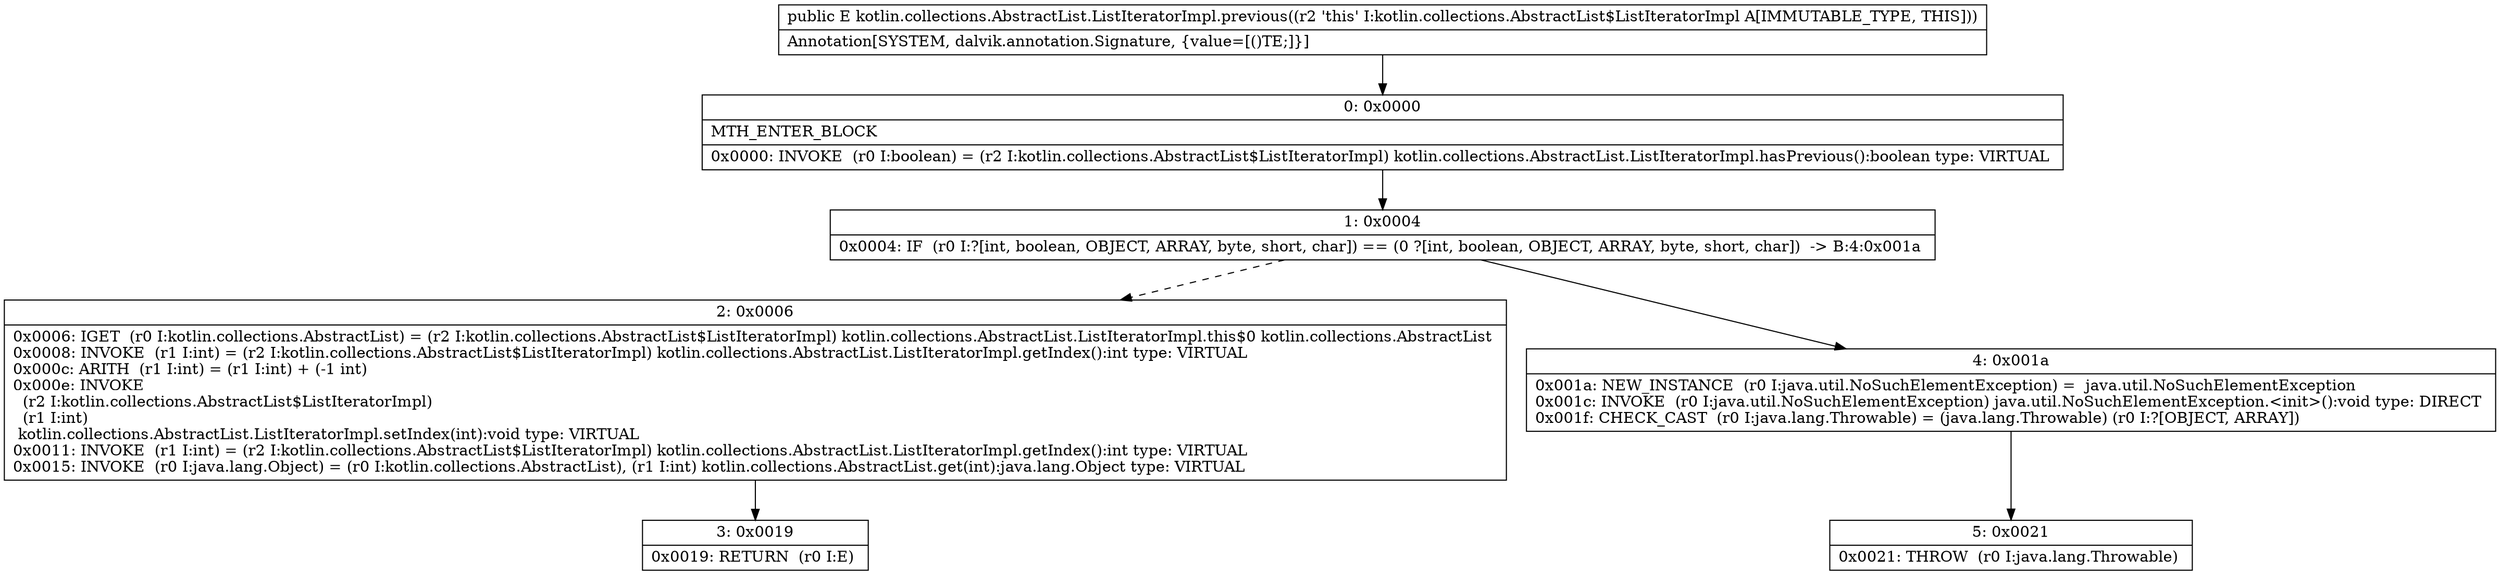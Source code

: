 digraph "CFG forkotlin.collections.AbstractList.ListIteratorImpl.previous()Ljava\/lang\/Object;" {
Node_0 [shape=record,label="{0\:\ 0x0000|MTH_ENTER_BLOCK\l|0x0000: INVOKE  (r0 I:boolean) = (r2 I:kotlin.collections.AbstractList$ListIteratorImpl) kotlin.collections.AbstractList.ListIteratorImpl.hasPrevious():boolean type: VIRTUAL \l}"];
Node_1 [shape=record,label="{1\:\ 0x0004|0x0004: IF  (r0 I:?[int, boolean, OBJECT, ARRAY, byte, short, char]) == (0 ?[int, boolean, OBJECT, ARRAY, byte, short, char])  \-\> B:4:0x001a \l}"];
Node_2 [shape=record,label="{2\:\ 0x0006|0x0006: IGET  (r0 I:kotlin.collections.AbstractList) = (r2 I:kotlin.collections.AbstractList$ListIteratorImpl) kotlin.collections.AbstractList.ListIteratorImpl.this$0 kotlin.collections.AbstractList \l0x0008: INVOKE  (r1 I:int) = (r2 I:kotlin.collections.AbstractList$ListIteratorImpl) kotlin.collections.AbstractList.ListIteratorImpl.getIndex():int type: VIRTUAL \l0x000c: ARITH  (r1 I:int) = (r1 I:int) + (\-1 int) \l0x000e: INVOKE  \l  (r2 I:kotlin.collections.AbstractList$ListIteratorImpl)\l  (r1 I:int)\l kotlin.collections.AbstractList.ListIteratorImpl.setIndex(int):void type: VIRTUAL \l0x0011: INVOKE  (r1 I:int) = (r2 I:kotlin.collections.AbstractList$ListIteratorImpl) kotlin.collections.AbstractList.ListIteratorImpl.getIndex():int type: VIRTUAL \l0x0015: INVOKE  (r0 I:java.lang.Object) = (r0 I:kotlin.collections.AbstractList), (r1 I:int) kotlin.collections.AbstractList.get(int):java.lang.Object type: VIRTUAL \l}"];
Node_3 [shape=record,label="{3\:\ 0x0019|0x0019: RETURN  (r0 I:E) \l}"];
Node_4 [shape=record,label="{4\:\ 0x001a|0x001a: NEW_INSTANCE  (r0 I:java.util.NoSuchElementException) =  java.util.NoSuchElementException \l0x001c: INVOKE  (r0 I:java.util.NoSuchElementException) java.util.NoSuchElementException.\<init\>():void type: DIRECT \l0x001f: CHECK_CAST  (r0 I:java.lang.Throwable) = (java.lang.Throwable) (r0 I:?[OBJECT, ARRAY]) \l}"];
Node_5 [shape=record,label="{5\:\ 0x0021|0x0021: THROW  (r0 I:java.lang.Throwable) \l}"];
MethodNode[shape=record,label="{public E kotlin.collections.AbstractList.ListIteratorImpl.previous((r2 'this' I:kotlin.collections.AbstractList$ListIteratorImpl A[IMMUTABLE_TYPE, THIS]))  | Annotation[SYSTEM, dalvik.annotation.Signature, \{value=[()TE;]\}]\l}"];
MethodNode -> Node_0;
Node_0 -> Node_1;
Node_1 -> Node_2[style=dashed];
Node_1 -> Node_4;
Node_2 -> Node_3;
Node_4 -> Node_5;
}

